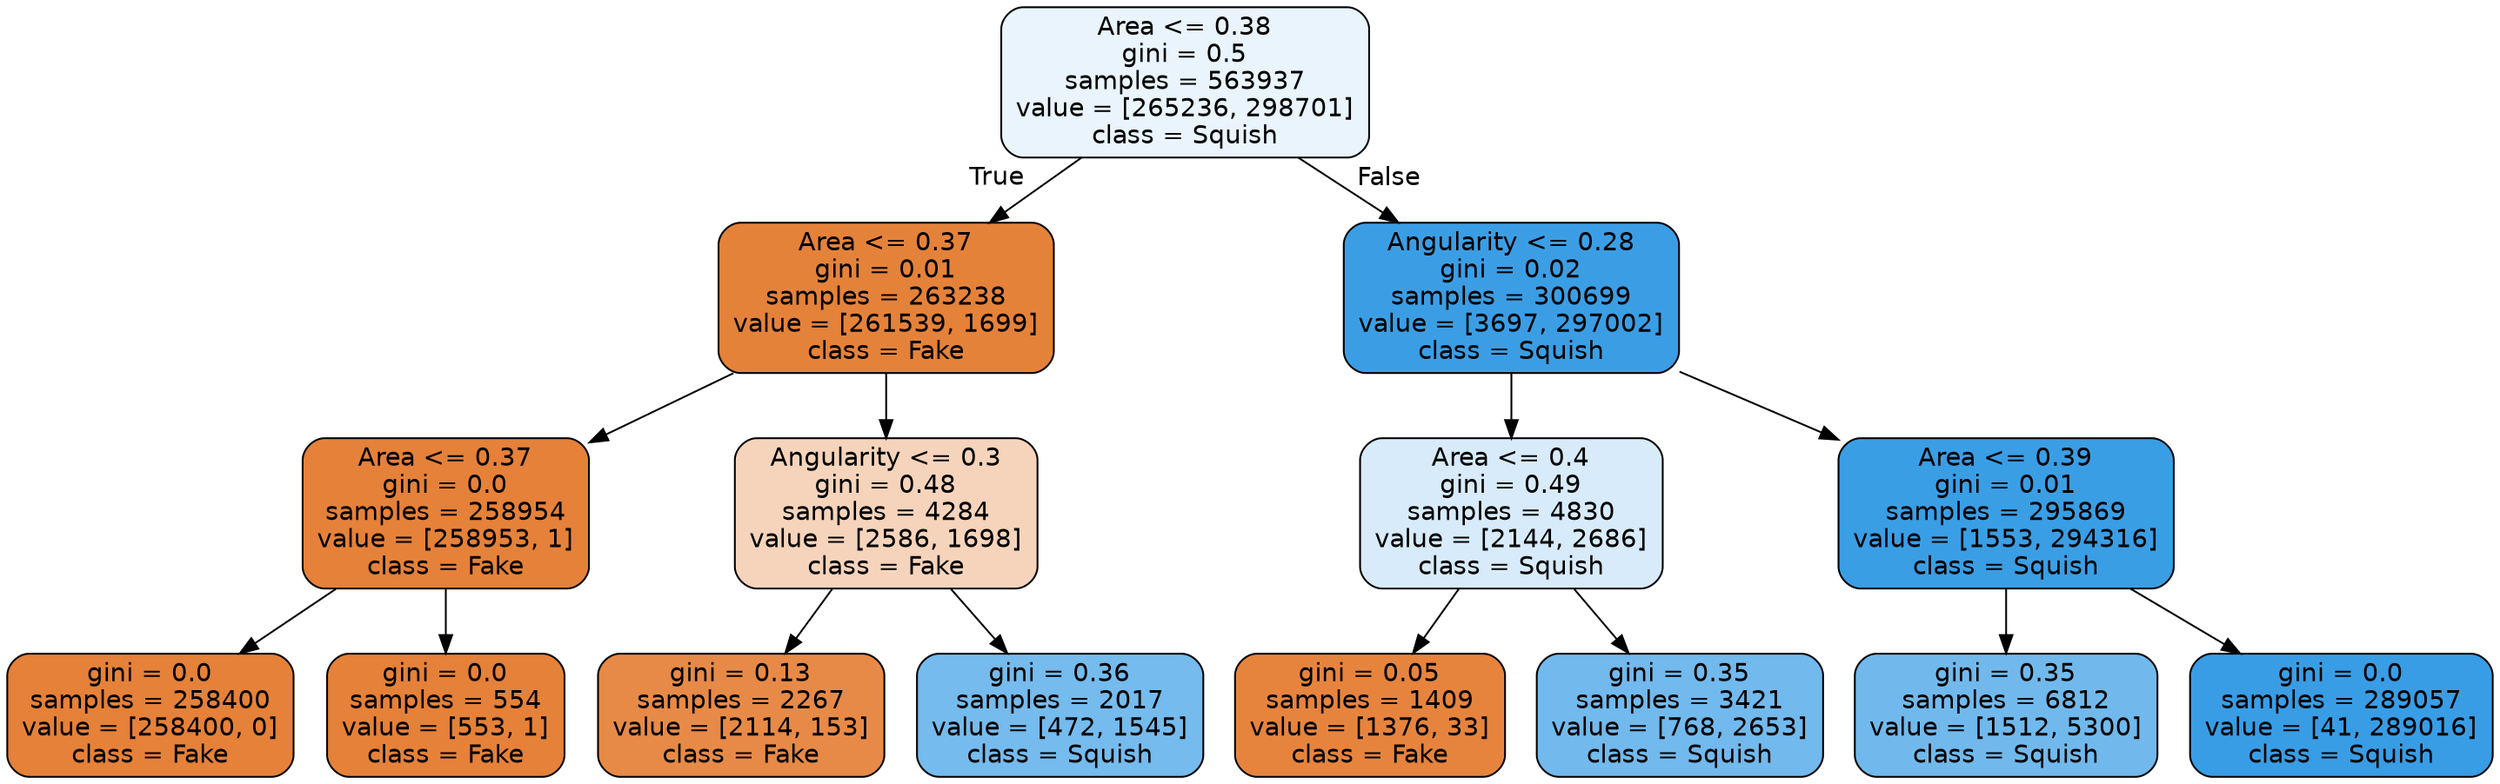 digraph Tree {
node [shape=box, style="filled, rounded", color="black", fontname=helvetica] ;
edge [fontname=helvetica] ;
0 [label="Area <= 0.38\ngini = 0.5\nsamples = 563937\nvalue = [265236, 298701]\nclass = Squish", fillcolor="#e9f4fc"] ;
1 [label="Area <= 0.37\ngini = 0.01\nsamples = 263238\nvalue = [261539, 1699]\nclass = Fake", fillcolor="#e5823a"] ;
0 -> 1 [labeldistance=2.5, labelangle=45, headlabel="True"] ;
2 [label="Area <= 0.37\ngini = 0.0\nsamples = 258954\nvalue = [258953, 1]\nclass = Fake", fillcolor="#e58139"] ;
1 -> 2 ;
3 [label="gini = 0.0\nsamples = 258400\nvalue = [258400, 0]\nclass = Fake", fillcolor="#e58139"] ;
2 -> 3 ;
4 [label="gini = 0.0\nsamples = 554\nvalue = [553, 1]\nclass = Fake", fillcolor="#e58139"] ;
2 -> 4 ;
5 [label="Angularity <= 0.3\ngini = 0.48\nsamples = 4284\nvalue = [2586, 1698]\nclass = Fake", fillcolor="#f6d4bb"] ;
1 -> 5 ;
6 [label="gini = 0.13\nsamples = 2267\nvalue = [2114, 153]\nclass = Fake", fillcolor="#e78a47"] ;
5 -> 6 ;
7 [label="gini = 0.36\nsamples = 2017\nvalue = [472, 1545]\nclass = Squish", fillcolor="#75bbed"] ;
5 -> 7 ;
8 [label="Angularity <= 0.28\ngini = 0.02\nsamples = 300699\nvalue = [3697, 297002]\nclass = Squish", fillcolor="#3b9ee5"] ;
0 -> 8 [labeldistance=2.5, labelangle=-45, headlabel="False"] ;
9 [label="Area <= 0.4\ngini = 0.49\nsamples = 4830\nvalue = [2144, 2686]\nclass = Squish", fillcolor="#d7ebfa"] ;
8 -> 9 ;
10 [label="gini = 0.05\nsamples = 1409\nvalue = [1376, 33]\nclass = Fake", fillcolor="#e6843e"] ;
9 -> 10 ;
11 [label="gini = 0.35\nsamples = 3421\nvalue = [768, 2653]\nclass = Squish", fillcolor="#72b9ed"] ;
9 -> 11 ;
12 [label="Area <= 0.39\ngini = 0.01\nsamples = 295869\nvalue = [1553, 294316]\nclass = Squish", fillcolor="#3a9ee5"] ;
8 -> 12 ;
13 [label="gini = 0.35\nsamples = 6812\nvalue = [1512, 5300]\nclass = Squish", fillcolor="#71b9ec"] ;
12 -> 13 ;
14 [label="gini = 0.0\nsamples = 289057\nvalue = [41, 289016]\nclass = Squish", fillcolor="#399de5"] ;
12 -> 14 ;
}